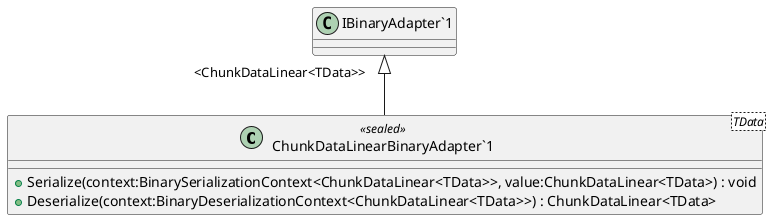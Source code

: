 @startuml
class "ChunkDataLinearBinaryAdapter`1"<TData> <<sealed>> {
    + Serialize(context:BinarySerializationContext<ChunkDataLinear<TData>>, value:ChunkDataLinear<TData>) : void
    + Deserialize(context:BinaryDeserializationContext<ChunkDataLinear<TData>>) : ChunkDataLinear<TData>
}
"IBinaryAdapter`1" "<ChunkDataLinear<TData>>" <|-- "ChunkDataLinearBinaryAdapter`1"
@enduml

